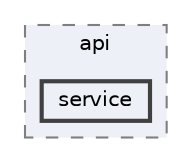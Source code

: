 digraph "repository/core/src/test/java/com/sterlite/cal/config/api/service"
{
 // LATEX_PDF_SIZE
  bgcolor="transparent";
  edge [fontname=Helvetica,fontsize=10,labelfontname=Helvetica,labelfontsize=10];
  node [fontname=Helvetica,fontsize=10,shape=box,height=0.2,width=0.4];
  compound=true
  subgraph clusterdir_4eef05b10047905943c0c0230c98edea {
    graph [ bgcolor="#edf0f7", pencolor="grey50", label="api", fontname=Helvetica,fontsize=10 style="filled,dashed", URL="dir_4eef05b10047905943c0c0230c98edea.html",tooltip=""]
  dir_7b09d56254e6eb0d5c17cd4936d7ed42 [label="service", fillcolor="#edf0f7", color="grey25", style="filled,bold", URL="dir_7b09d56254e6eb0d5c17cd4936d7ed42.html",tooltip=""];
  }
}
